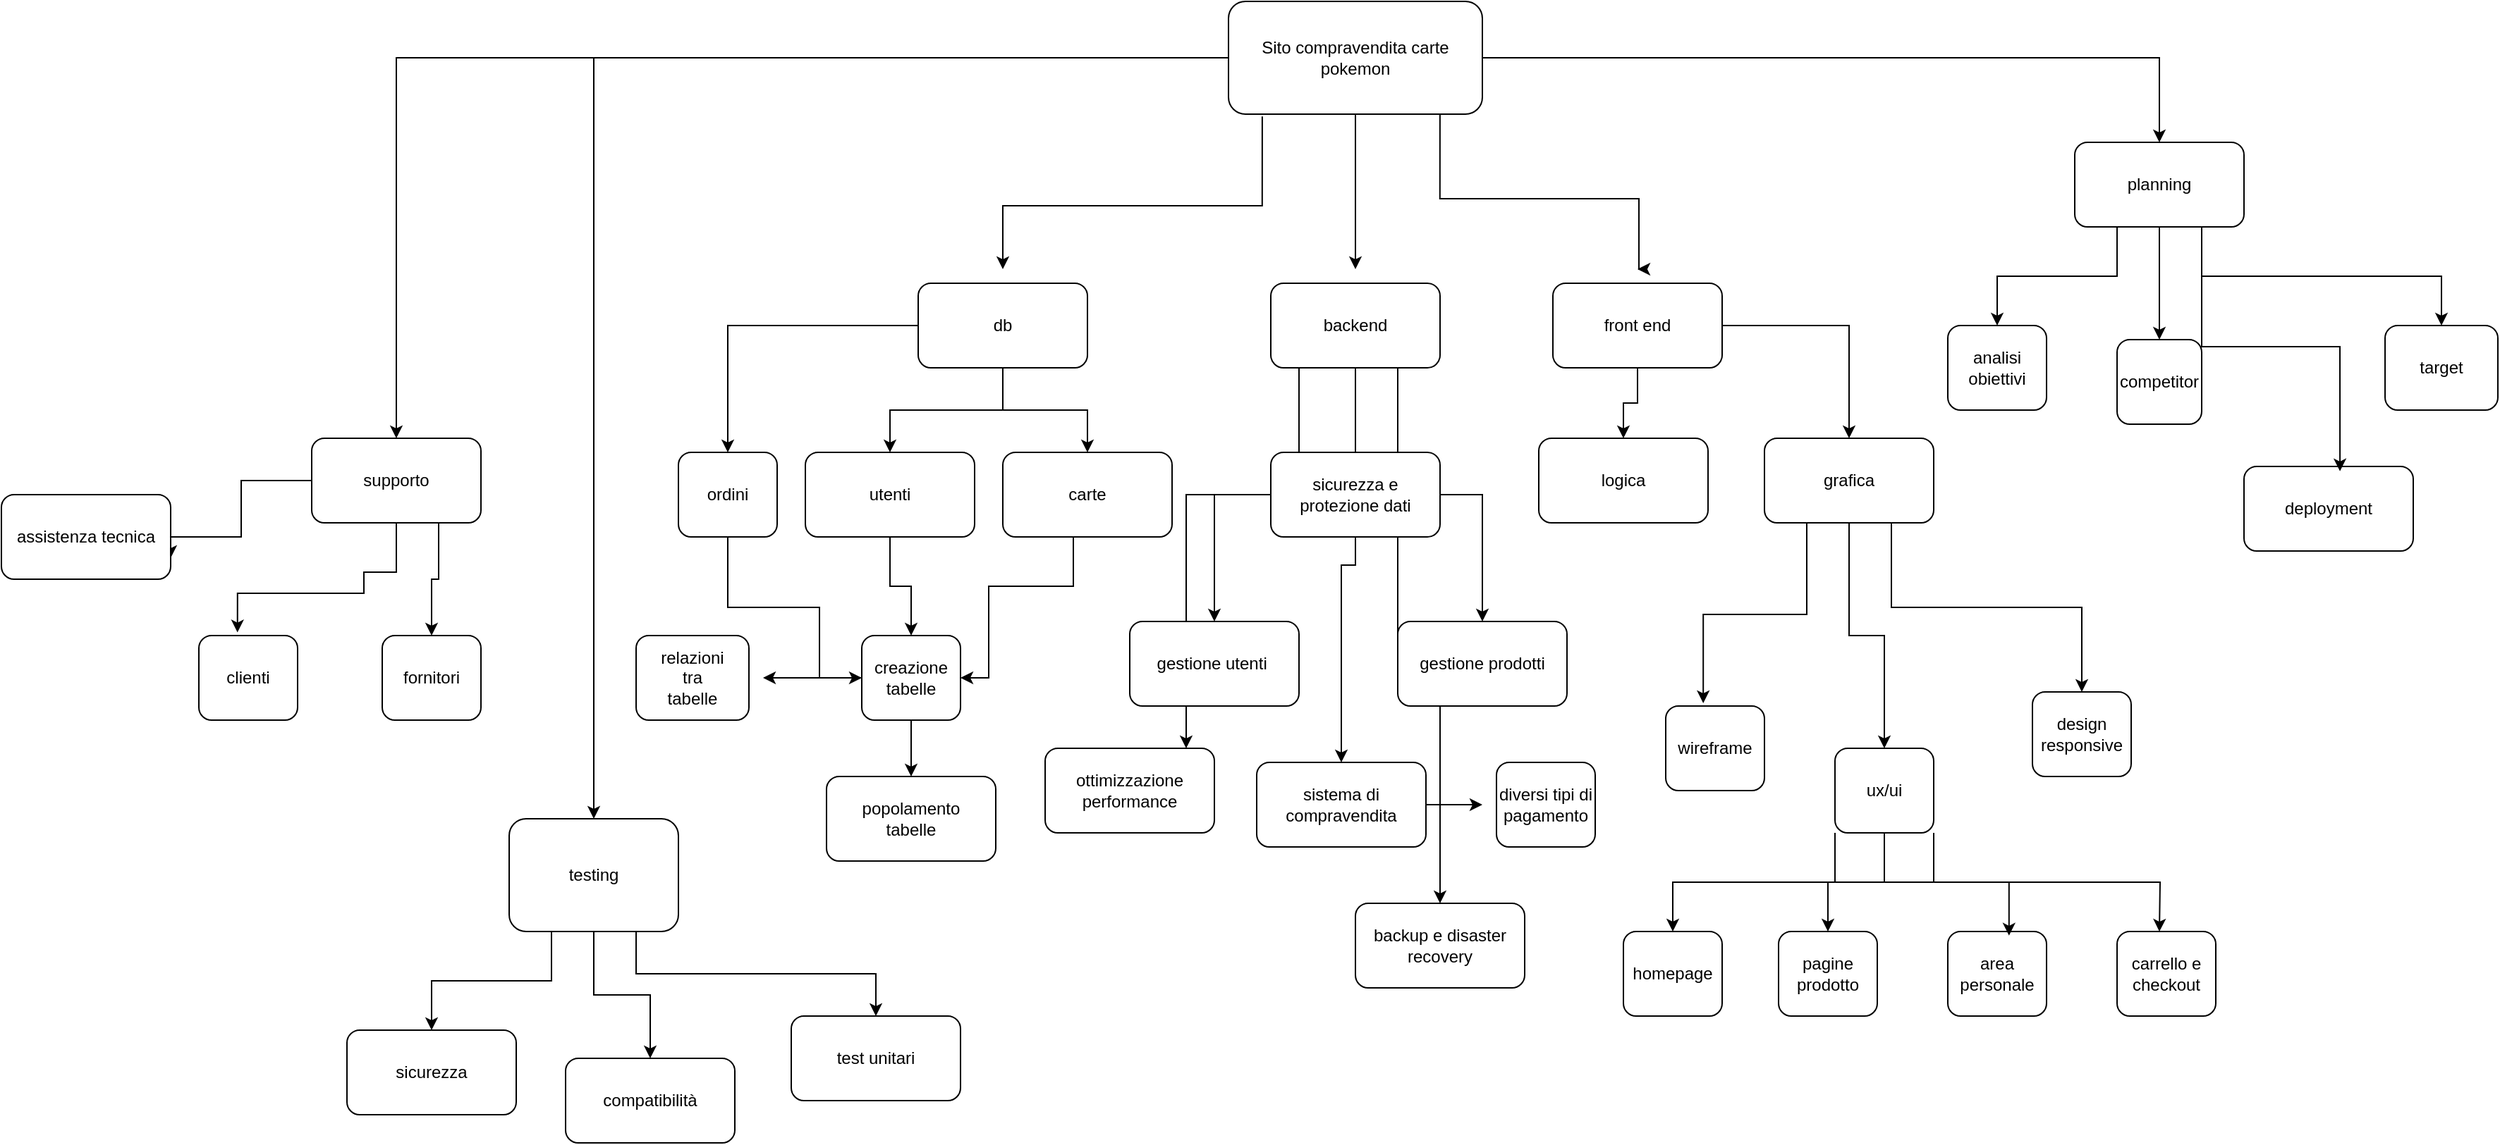 <mxfile version="26.0.9">
  <diagram name="Pagina-1" id="PNlVzYMmCjb39mS9XHfi">
    <mxGraphModel dx="1843" dy="1037" grid="1" gridSize="10" guides="1" tooltips="1" connect="1" arrows="1" fold="1" page="1" pageScale="1" pageWidth="10000" pageHeight="11609" background="#FFFFFF" math="0" shadow="0">
      <root>
        <mxCell id="0" />
        <mxCell id="1" parent="0" />
        <mxCell id="RnLmYLVZ_RP0CgdgaHuf-2" style="edgeStyle=orthogonalEdgeStyle;rounded=0;orthogonalLoop=1;jettySize=auto;html=1;exitX=0.133;exitY=1.02;exitDx=0;exitDy=0;exitPerimeter=0;" edge="1" parent="1" source="RnLmYLVZ_RP0CgdgaHuf-1">
          <mxGeometry relative="1" as="geometry">
            <mxPoint x="930" y="890" as="targetPoint" />
            <mxPoint x="1060" y="800" as="sourcePoint" />
            <Array as="points">
              <mxPoint x="1114" y="845" />
              <mxPoint x="930" y="845" />
            </Array>
          </mxGeometry>
        </mxCell>
        <mxCell id="RnLmYLVZ_RP0CgdgaHuf-3" style="edgeStyle=orthogonalEdgeStyle;rounded=0;orthogonalLoop=1;jettySize=auto;html=1;" edge="1" parent="1" source="RnLmYLVZ_RP0CgdgaHuf-1">
          <mxGeometry relative="1" as="geometry">
            <mxPoint x="1180" y="890" as="targetPoint" />
          </mxGeometry>
        </mxCell>
        <mxCell id="RnLmYLVZ_RP0CgdgaHuf-4" style="edgeStyle=orthogonalEdgeStyle;rounded=0;orthogonalLoop=1;jettySize=auto;html=1;exitX=0.833;exitY=1;exitDx=0;exitDy=0;exitPerimeter=0;" edge="1" parent="1" source="RnLmYLVZ_RP0CgdgaHuf-1">
          <mxGeometry relative="1" as="geometry">
            <mxPoint x="1380" y="890" as="targetPoint" />
            <mxPoint x="1240" y="840" as="sourcePoint" />
            <Array as="points">
              <mxPoint x="1240" y="840" />
              <mxPoint x="1381" y="840" />
            </Array>
          </mxGeometry>
        </mxCell>
        <mxCell id="RnLmYLVZ_RP0CgdgaHuf-22" style="edgeStyle=orthogonalEdgeStyle;rounded=0;orthogonalLoop=1;jettySize=auto;html=1;exitX=1;exitY=0.5;exitDx=0;exitDy=0;" edge="1" parent="1" source="RnLmYLVZ_RP0CgdgaHuf-1" target="RnLmYLVZ_RP0CgdgaHuf-21">
          <mxGeometry relative="1" as="geometry" />
        </mxCell>
        <mxCell id="RnLmYLVZ_RP0CgdgaHuf-68" style="edgeStyle=orthogonalEdgeStyle;rounded=0;orthogonalLoop=1;jettySize=auto;html=1;" edge="1" parent="1" source="RnLmYLVZ_RP0CgdgaHuf-1" target="RnLmYLVZ_RP0CgdgaHuf-69">
          <mxGeometry relative="1" as="geometry">
            <mxPoint x="840" y="740" as="targetPoint" />
          </mxGeometry>
        </mxCell>
        <mxCell id="RnLmYLVZ_RP0CgdgaHuf-107" style="edgeStyle=orthogonalEdgeStyle;rounded=0;orthogonalLoop=1;jettySize=auto;html=1;" edge="1" parent="1" source="RnLmYLVZ_RP0CgdgaHuf-1" target="RnLmYLVZ_RP0CgdgaHuf-81">
          <mxGeometry relative="1" as="geometry" />
        </mxCell>
        <mxCell id="RnLmYLVZ_RP0CgdgaHuf-1" value="Sito compravendita carte pokemon" style="rounded=1;whiteSpace=wrap;html=1;" vertex="1" parent="1">
          <mxGeometry x="1090" y="700" width="180" height="80" as="geometry" />
        </mxCell>
        <mxCell id="RnLmYLVZ_RP0CgdgaHuf-10" style="edgeStyle=orthogonalEdgeStyle;rounded=0;orthogonalLoop=1;jettySize=auto;html=1;entryX=0.5;entryY=0;entryDx=0;entryDy=0;" edge="1" parent="1" source="RnLmYLVZ_RP0CgdgaHuf-5" target="RnLmYLVZ_RP0CgdgaHuf-8">
          <mxGeometry relative="1" as="geometry" />
        </mxCell>
        <mxCell id="RnLmYLVZ_RP0CgdgaHuf-11" style="edgeStyle=orthogonalEdgeStyle;rounded=0;orthogonalLoop=1;jettySize=auto;html=1;entryX=0.5;entryY=0;entryDx=0;entryDy=0;" edge="1" parent="1" source="RnLmYLVZ_RP0CgdgaHuf-5" target="RnLmYLVZ_RP0CgdgaHuf-9">
          <mxGeometry relative="1" as="geometry" />
        </mxCell>
        <mxCell id="RnLmYLVZ_RP0CgdgaHuf-77" style="edgeStyle=orthogonalEdgeStyle;rounded=0;orthogonalLoop=1;jettySize=auto;html=1;exitX=0;exitY=0.5;exitDx=0;exitDy=0;entryX=0.5;entryY=0;entryDx=0;entryDy=0;" edge="1" parent="1" source="RnLmYLVZ_RP0CgdgaHuf-5" target="RnLmYLVZ_RP0CgdgaHuf-76">
          <mxGeometry relative="1" as="geometry" />
        </mxCell>
        <mxCell id="RnLmYLVZ_RP0CgdgaHuf-5" value="db" style="rounded=1;whiteSpace=wrap;html=1;" vertex="1" parent="1">
          <mxGeometry x="870" y="900" width="120" height="60" as="geometry" />
        </mxCell>
        <mxCell id="RnLmYLVZ_RP0CgdgaHuf-13" style="edgeStyle=orthogonalEdgeStyle;rounded=0;orthogonalLoop=1;jettySize=auto;html=1;entryX=0.5;entryY=0;entryDx=0;entryDy=0;" edge="1" parent="1" source="RnLmYLVZ_RP0CgdgaHuf-6" target="RnLmYLVZ_RP0CgdgaHuf-12">
          <mxGeometry relative="1" as="geometry">
            <Array as="points">
              <mxPoint x="1180" y="1050" />
              <mxPoint x="1080" y="1050" />
            </Array>
          </mxGeometry>
        </mxCell>
        <mxCell id="RnLmYLVZ_RP0CgdgaHuf-57" style="edgeStyle=orthogonalEdgeStyle;rounded=0;orthogonalLoop=1;jettySize=auto;html=1;entryX=0.5;entryY=0;entryDx=0;entryDy=0;" edge="1" parent="1" source="RnLmYLVZ_RP0CgdgaHuf-6" target="RnLmYLVZ_RP0CgdgaHuf-56">
          <mxGeometry relative="1" as="geometry" />
        </mxCell>
        <mxCell id="RnLmYLVZ_RP0CgdgaHuf-89" style="edgeStyle=orthogonalEdgeStyle;rounded=0;orthogonalLoop=1;jettySize=auto;html=1;exitX=0.25;exitY=1;exitDx=0;exitDy=0;" edge="1" parent="1" source="RnLmYLVZ_RP0CgdgaHuf-6" target="RnLmYLVZ_RP0CgdgaHuf-64">
          <mxGeometry relative="1" as="geometry">
            <Array as="points">
              <mxPoint x="1140" y="960" />
              <mxPoint x="1140" y="1050" />
              <mxPoint x="1060" y="1050" />
            </Array>
          </mxGeometry>
        </mxCell>
        <mxCell id="RnLmYLVZ_RP0CgdgaHuf-90" style="edgeStyle=orthogonalEdgeStyle;rounded=0;orthogonalLoop=1;jettySize=auto;html=1;exitX=0.75;exitY=1;exitDx=0;exitDy=0;entryX=0.5;entryY=0;entryDx=0;entryDy=0;" edge="1" parent="1" source="RnLmYLVZ_RP0CgdgaHuf-6" target="RnLmYLVZ_RP0CgdgaHuf-66">
          <mxGeometry relative="1" as="geometry">
            <Array as="points">
              <mxPoint x="1210" y="1150" />
              <mxPoint x="1240" y="1150" />
            </Array>
          </mxGeometry>
        </mxCell>
        <mxCell id="RnLmYLVZ_RP0CgdgaHuf-6" value="backend" style="rounded=1;whiteSpace=wrap;html=1;" vertex="1" parent="1">
          <mxGeometry x="1120" y="900" width="120" height="60" as="geometry" />
        </mxCell>
        <mxCell id="RnLmYLVZ_RP0CgdgaHuf-15" style="edgeStyle=orthogonalEdgeStyle;rounded=0;orthogonalLoop=1;jettySize=auto;html=1;" edge="1" parent="1" source="RnLmYLVZ_RP0CgdgaHuf-7" target="RnLmYLVZ_RP0CgdgaHuf-14">
          <mxGeometry relative="1" as="geometry" />
        </mxCell>
        <mxCell id="RnLmYLVZ_RP0CgdgaHuf-17" style="edgeStyle=orthogonalEdgeStyle;rounded=0;orthogonalLoop=1;jettySize=auto;html=1;entryX=0.5;entryY=0;entryDx=0;entryDy=0;" edge="1" parent="1" source="RnLmYLVZ_RP0CgdgaHuf-7" target="RnLmYLVZ_RP0CgdgaHuf-16">
          <mxGeometry relative="1" as="geometry" />
        </mxCell>
        <mxCell id="RnLmYLVZ_RP0CgdgaHuf-7" value="front end" style="rounded=1;whiteSpace=wrap;html=1;" vertex="1" parent="1">
          <mxGeometry x="1320" y="900" width="120" height="60" as="geometry" />
        </mxCell>
        <mxCell id="RnLmYLVZ_RP0CgdgaHuf-92" value="" style="edgeStyle=orthogonalEdgeStyle;rounded=0;orthogonalLoop=1;jettySize=auto;html=1;" edge="1" parent="1" source="RnLmYLVZ_RP0CgdgaHuf-8" target="RnLmYLVZ_RP0CgdgaHuf-91">
          <mxGeometry relative="1" as="geometry" />
        </mxCell>
        <mxCell id="RnLmYLVZ_RP0CgdgaHuf-8" value="utenti" style="rounded=1;whiteSpace=wrap;html=1;" vertex="1" parent="1">
          <mxGeometry x="790" y="1020" width="120" height="60" as="geometry" />
        </mxCell>
        <mxCell id="RnLmYLVZ_RP0CgdgaHuf-67" style="edgeStyle=orthogonalEdgeStyle;rounded=0;orthogonalLoop=1;jettySize=auto;html=1;exitX=0.5;exitY=1;exitDx=0;exitDy=0;" edge="1" parent="1" source="RnLmYLVZ_RP0CgdgaHuf-9">
          <mxGeometry relative="1" as="geometry">
            <mxPoint x="989.647" y="1080" as="targetPoint" />
          </mxGeometry>
        </mxCell>
        <mxCell id="RnLmYLVZ_RP0CgdgaHuf-95" style="edgeStyle=orthogonalEdgeStyle;rounded=0;orthogonalLoop=1;jettySize=auto;html=1;entryX=1;entryY=0.5;entryDx=0;entryDy=0;" edge="1" parent="1" source="RnLmYLVZ_RP0CgdgaHuf-9" target="RnLmYLVZ_RP0CgdgaHuf-91">
          <mxGeometry relative="1" as="geometry">
            <Array as="points">
              <mxPoint x="980" y="1115" />
              <mxPoint x="920" y="1115" />
              <mxPoint x="920" y="1180" />
            </Array>
          </mxGeometry>
        </mxCell>
        <mxCell id="RnLmYLVZ_RP0CgdgaHuf-9" value="carte" style="rounded=1;whiteSpace=wrap;html=1;" vertex="1" parent="1">
          <mxGeometry x="930" y="1020" width="120" height="60" as="geometry" />
        </mxCell>
        <mxCell id="RnLmYLVZ_RP0CgdgaHuf-12" value="gestione utenti&amp;nbsp;" style="rounded=1;whiteSpace=wrap;html=1;" vertex="1" parent="1">
          <mxGeometry x="1020" y="1140" width="120" height="60" as="geometry" />
        </mxCell>
        <mxCell id="RnLmYLVZ_RP0CgdgaHuf-33" style="edgeStyle=orthogonalEdgeStyle;rounded=0;orthogonalLoop=1;jettySize=auto;html=1;exitX=0.5;exitY=1;exitDx=0;exitDy=0;entryX=0.5;entryY=0;entryDx=0;entryDy=0;" edge="1" parent="1" source="RnLmYLVZ_RP0CgdgaHuf-14" target="RnLmYLVZ_RP0CgdgaHuf-30">
          <mxGeometry relative="1" as="geometry" />
        </mxCell>
        <mxCell id="RnLmYLVZ_RP0CgdgaHuf-34" style="edgeStyle=orthogonalEdgeStyle;rounded=0;orthogonalLoop=1;jettySize=auto;html=1;exitX=0.75;exitY=1;exitDx=0;exitDy=0;entryX=0.5;entryY=0;entryDx=0;entryDy=0;" edge="1" parent="1" source="RnLmYLVZ_RP0CgdgaHuf-14" target="RnLmYLVZ_RP0CgdgaHuf-31">
          <mxGeometry relative="1" as="geometry" />
        </mxCell>
        <mxCell id="RnLmYLVZ_RP0CgdgaHuf-14" value="grafica" style="rounded=1;whiteSpace=wrap;html=1;" vertex="1" parent="1">
          <mxGeometry x="1470" y="1010" width="120" height="60" as="geometry" />
        </mxCell>
        <mxCell id="RnLmYLVZ_RP0CgdgaHuf-16" value="logica" style="rounded=1;whiteSpace=wrap;html=1;" vertex="1" parent="1">
          <mxGeometry x="1310" y="1010" width="120" height="60" as="geometry" />
        </mxCell>
        <mxCell id="RnLmYLVZ_RP0CgdgaHuf-20" value="deployment" style="rounded=1;whiteSpace=wrap;html=1;" vertex="1" parent="1">
          <mxGeometry x="1810" y="1030" width="120" height="60" as="geometry" />
        </mxCell>
        <mxCell id="RnLmYLVZ_RP0CgdgaHuf-24" style="edgeStyle=orthogonalEdgeStyle;rounded=0;orthogonalLoop=1;jettySize=auto;html=1;exitX=0.25;exitY=1;exitDx=0;exitDy=0;entryX=0.5;entryY=0;entryDx=0;entryDy=0;" edge="1" parent="1" source="RnLmYLVZ_RP0CgdgaHuf-21" target="RnLmYLVZ_RP0CgdgaHuf-23">
          <mxGeometry relative="1" as="geometry" />
        </mxCell>
        <mxCell id="RnLmYLVZ_RP0CgdgaHuf-26" style="edgeStyle=orthogonalEdgeStyle;rounded=0;orthogonalLoop=1;jettySize=auto;html=1;exitX=0.5;exitY=1;exitDx=0;exitDy=0;" edge="1" parent="1" source="RnLmYLVZ_RP0CgdgaHuf-21" target="RnLmYLVZ_RP0CgdgaHuf-25">
          <mxGeometry relative="1" as="geometry" />
        </mxCell>
        <mxCell id="RnLmYLVZ_RP0CgdgaHuf-28" style="edgeStyle=orthogonalEdgeStyle;rounded=0;orthogonalLoop=1;jettySize=auto;html=1;exitX=0.75;exitY=1;exitDx=0;exitDy=0;entryX=0.5;entryY=0;entryDx=0;entryDy=0;" edge="1" parent="1" source="RnLmYLVZ_RP0CgdgaHuf-21" target="RnLmYLVZ_RP0CgdgaHuf-27">
          <mxGeometry relative="1" as="geometry" />
        </mxCell>
        <mxCell id="RnLmYLVZ_RP0CgdgaHuf-21" value="planning" style="rounded=1;whiteSpace=wrap;html=1;" vertex="1" parent="1">
          <mxGeometry x="1690" y="800" width="120" height="60" as="geometry" />
        </mxCell>
        <mxCell id="RnLmYLVZ_RP0CgdgaHuf-23" value="analisi obiettivi" style="rounded=1;whiteSpace=wrap;html=1;" vertex="1" parent="1">
          <mxGeometry x="1600" y="930" width="70" height="60" as="geometry" />
        </mxCell>
        <mxCell id="RnLmYLVZ_RP0CgdgaHuf-25" value="competitor" style="rounded=1;whiteSpace=wrap;html=1;" vertex="1" parent="1">
          <mxGeometry x="1720" y="940" width="60" height="60" as="geometry" />
        </mxCell>
        <mxCell id="RnLmYLVZ_RP0CgdgaHuf-27" value="target" style="rounded=1;whiteSpace=wrap;html=1;" vertex="1" parent="1">
          <mxGeometry x="1910" y="930" width="80" height="60" as="geometry" />
        </mxCell>
        <mxCell id="RnLmYLVZ_RP0CgdgaHuf-29" value="wireframe" style="rounded=1;whiteSpace=wrap;html=1;" vertex="1" parent="1">
          <mxGeometry x="1400" y="1200" width="70" height="60" as="geometry" />
        </mxCell>
        <mxCell id="RnLmYLVZ_RP0CgdgaHuf-49" style="edgeStyle=orthogonalEdgeStyle;rounded=0;orthogonalLoop=1;jettySize=auto;html=1;entryX=0.5;entryY=0;entryDx=0;entryDy=0;" edge="1" parent="1" source="RnLmYLVZ_RP0CgdgaHuf-30" target="RnLmYLVZ_RP0CgdgaHuf-46">
          <mxGeometry relative="1" as="geometry" />
        </mxCell>
        <mxCell id="RnLmYLVZ_RP0CgdgaHuf-51" style="edgeStyle=orthogonalEdgeStyle;rounded=0;orthogonalLoop=1;jettySize=auto;html=1;exitX=1;exitY=1;exitDx=0;exitDy=0;" edge="1" parent="1" source="RnLmYLVZ_RP0CgdgaHuf-30">
          <mxGeometry relative="1" as="geometry">
            <mxPoint x="1750" y="1360" as="targetPoint" />
          </mxGeometry>
        </mxCell>
        <mxCell id="RnLmYLVZ_RP0CgdgaHuf-52" style="edgeStyle=orthogonalEdgeStyle;rounded=0;orthogonalLoop=1;jettySize=auto;html=1;exitX=0;exitY=1;exitDx=0;exitDy=0;entryX=0.5;entryY=0;entryDx=0;entryDy=0;" edge="1" parent="1" source="RnLmYLVZ_RP0CgdgaHuf-30" target="RnLmYLVZ_RP0CgdgaHuf-45">
          <mxGeometry relative="1" as="geometry" />
        </mxCell>
        <mxCell id="RnLmYLVZ_RP0CgdgaHuf-30" value="ux/ui" style="rounded=1;whiteSpace=wrap;html=1;" vertex="1" parent="1">
          <mxGeometry x="1520" y="1230" width="70" height="60" as="geometry" />
        </mxCell>
        <mxCell id="RnLmYLVZ_RP0CgdgaHuf-31" value="design responsive" style="rounded=1;whiteSpace=wrap;html=1;" vertex="1" parent="1">
          <mxGeometry x="1660" y="1190" width="70" height="60" as="geometry" />
        </mxCell>
        <mxCell id="RnLmYLVZ_RP0CgdgaHuf-32" style="edgeStyle=orthogonalEdgeStyle;rounded=0;orthogonalLoop=1;jettySize=auto;html=1;exitX=0.25;exitY=1;exitDx=0;exitDy=0;entryX=0.38;entryY=-0.034;entryDx=0;entryDy=0;entryPerimeter=0;" edge="1" parent="1" source="RnLmYLVZ_RP0CgdgaHuf-14" target="RnLmYLVZ_RP0CgdgaHuf-29">
          <mxGeometry relative="1" as="geometry" />
        </mxCell>
        <mxCell id="RnLmYLVZ_RP0CgdgaHuf-45" value="homepage" style="rounded=1;whiteSpace=wrap;html=1;" vertex="1" parent="1">
          <mxGeometry x="1370" y="1360" width="70" height="60" as="geometry" />
        </mxCell>
        <mxCell id="RnLmYLVZ_RP0CgdgaHuf-46" value="pagine prodotto" style="rounded=1;whiteSpace=wrap;html=1;" vertex="1" parent="1">
          <mxGeometry x="1480" y="1360" width="70" height="60" as="geometry" />
        </mxCell>
        <mxCell id="RnLmYLVZ_RP0CgdgaHuf-47" value="area personale" style="rounded=1;whiteSpace=wrap;html=1;" vertex="1" parent="1">
          <mxGeometry x="1600" y="1360" width="70" height="60" as="geometry" />
        </mxCell>
        <mxCell id="RnLmYLVZ_RP0CgdgaHuf-48" value="carrello e checkout" style="rounded=1;whiteSpace=wrap;html=1;" vertex="1" parent="1">
          <mxGeometry x="1720" y="1360" width="70" height="60" as="geometry" />
        </mxCell>
        <mxCell id="RnLmYLVZ_RP0CgdgaHuf-50" style="edgeStyle=orthogonalEdgeStyle;rounded=0;orthogonalLoop=1;jettySize=auto;html=1;exitX=0.5;exitY=1;exitDx=0;exitDy=0;entryX=0.62;entryY=0.048;entryDx=0;entryDy=0;entryPerimeter=0;" edge="1" parent="1" source="RnLmYLVZ_RP0CgdgaHuf-30" target="RnLmYLVZ_RP0CgdgaHuf-47">
          <mxGeometry relative="1" as="geometry" />
        </mxCell>
        <mxCell id="RnLmYLVZ_RP0CgdgaHuf-54" value="gestione prodotti" style="rounded=1;whiteSpace=wrap;html=1;" vertex="1" parent="1">
          <mxGeometry x="1210" y="1140" width="120" height="60" as="geometry" />
        </mxCell>
        <mxCell id="RnLmYLVZ_RP0CgdgaHuf-55" style="edgeStyle=orthogonalEdgeStyle;rounded=0;orthogonalLoop=1;jettySize=auto;html=1;" edge="1" parent="1" source="RnLmYLVZ_RP0CgdgaHuf-6">
          <mxGeometry relative="1" as="geometry">
            <mxPoint x="1270" y="1140" as="targetPoint" />
            <Array as="points">
              <mxPoint x="1180" y="1050" />
              <mxPoint x="1270" y="1050" />
            </Array>
          </mxGeometry>
        </mxCell>
        <mxCell id="RnLmYLVZ_RP0CgdgaHuf-58" style="edgeStyle=orthogonalEdgeStyle;rounded=0;orthogonalLoop=1;jettySize=auto;html=1;" edge="1" parent="1" source="RnLmYLVZ_RP0CgdgaHuf-56">
          <mxGeometry relative="1" as="geometry">
            <mxPoint x="1270" y="1270" as="targetPoint" />
          </mxGeometry>
        </mxCell>
        <mxCell id="RnLmYLVZ_RP0CgdgaHuf-56" value="sistema di compravendita" style="rounded=1;whiteSpace=wrap;html=1;" vertex="1" parent="1">
          <mxGeometry x="1110" y="1240" width="120" height="60" as="geometry" />
        </mxCell>
        <mxCell id="RnLmYLVZ_RP0CgdgaHuf-59" value="diversi tipi di pagamento" style="rounded=1;whiteSpace=wrap;html=1;" vertex="1" parent="1">
          <mxGeometry x="1280" y="1240" width="70" height="60" as="geometry" />
        </mxCell>
        <mxCell id="RnLmYLVZ_RP0CgdgaHuf-60" value="sicurezza e protezione dati" style="rounded=1;whiteSpace=wrap;html=1;" vertex="1" parent="1">
          <mxGeometry x="1120" y="1020" width="120" height="60" as="geometry" />
        </mxCell>
        <mxCell id="RnLmYLVZ_RP0CgdgaHuf-61" style="edgeStyle=orthogonalEdgeStyle;rounded=0;orthogonalLoop=1;jettySize=auto;html=1;exitX=0.75;exitY=1;exitDx=0;exitDy=0;entryX=0.567;entryY=0.057;entryDx=0;entryDy=0;entryPerimeter=0;" edge="1" parent="1" source="RnLmYLVZ_RP0CgdgaHuf-21" target="RnLmYLVZ_RP0CgdgaHuf-20">
          <mxGeometry relative="1" as="geometry" />
        </mxCell>
        <mxCell id="RnLmYLVZ_RP0CgdgaHuf-64" value="ottimizzazione performance" style="rounded=1;whiteSpace=wrap;html=1;" vertex="1" parent="1">
          <mxGeometry x="960" y="1230" width="120" height="60" as="geometry" />
        </mxCell>
        <mxCell id="RnLmYLVZ_RP0CgdgaHuf-66" value="backup e disaster recovery" style="rounded=1;whiteSpace=wrap;html=1;" vertex="1" parent="1">
          <mxGeometry x="1180" y="1340" width="120" height="60" as="geometry" />
        </mxCell>
        <mxCell id="RnLmYLVZ_RP0CgdgaHuf-71" style="edgeStyle=orthogonalEdgeStyle;rounded=0;orthogonalLoop=1;jettySize=auto;html=1;exitX=0.25;exitY=1;exitDx=0;exitDy=0;entryX=0.5;entryY=0;entryDx=0;entryDy=0;" edge="1" parent="1" source="RnLmYLVZ_RP0CgdgaHuf-69" target="RnLmYLVZ_RP0CgdgaHuf-70">
          <mxGeometry relative="1" as="geometry" />
        </mxCell>
        <mxCell id="RnLmYLVZ_RP0CgdgaHuf-73" style="edgeStyle=orthogonalEdgeStyle;rounded=0;orthogonalLoop=1;jettySize=auto;html=1;exitX=0.5;exitY=1;exitDx=0;exitDy=0;entryX=0.5;entryY=0;entryDx=0;entryDy=0;" edge="1" parent="1" source="RnLmYLVZ_RP0CgdgaHuf-69" target="RnLmYLVZ_RP0CgdgaHuf-72">
          <mxGeometry relative="1" as="geometry" />
        </mxCell>
        <mxCell id="RnLmYLVZ_RP0CgdgaHuf-75" style="edgeStyle=orthogonalEdgeStyle;rounded=0;orthogonalLoop=1;jettySize=auto;html=1;exitX=0.75;exitY=1;exitDx=0;exitDy=0;entryX=0.5;entryY=0;entryDx=0;entryDy=0;" edge="1" parent="1" source="RnLmYLVZ_RP0CgdgaHuf-69" target="RnLmYLVZ_RP0CgdgaHuf-74">
          <mxGeometry relative="1" as="geometry" />
        </mxCell>
        <mxCell id="RnLmYLVZ_RP0CgdgaHuf-69" value="testing" style="rounded=1;whiteSpace=wrap;html=1;" vertex="1" parent="1">
          <mxGeometry x="580" y="1280" width="120" height="80" as="geometry" />
        </mxCell>
        <mxCell id="RnLmYLVZ_RP0CgdgaHuf-70" value="sicurezza" style="rounded=1;whiteSpace=wrap;html=1;" vertex="1" parent="1">
          <mxGeometry x="465" y="1430" width="120" height="60" as="geometry" />
        </mxCell>
        <mxCell id="RnLmYLVZ_RP0CgdgaHuf-72" value="compatibilità" style="rounded=1;whiteSpace=wrap;html=1;" vertex="1" parent="1">
          <mxGeometry x="620" y="1450" width="120" height="60" as="geometry" />
        </mxCell>
        <mxCell id="RnLmYLVZ_RP0CgdgaHuf-74" value="test unitari" style="rounded=1;whiteSpace=wrap;html=1;" vertex="1" parent="1">
          <mxGeometry x="780" y="1420" width="120" height="60" as="geometry" />
        </mxCell>
        <mxCell id="RnLmYLVZ_RP0CgdgaHuf-94" style="edgeStyle=orthogonalEdgeStyle;rounded=0;orthogonalLoop=1;jettySize=auto;html=1;entryX=0;entryY=0.5;entryDx=0;entryDy=0;" edge="1" parent="1" source="RnLmYLVZ_RP0CgdgaHuf-76" target="RnLmYLVZ_RP0CgdgaHuf-91">
          <mxGeometry relative="1" as="geometry">
            <Array as="points">
              <mxPoint x="735" y="1130" />
              <mxPoint x="800" y="1130" />
              <mxPoint x="800" y="1180" />
            </Array>
          </mxGeometry>
        </mxCell>
        <mxCell id="RnLmYLVZ_RP0CgdgaHuf-76" value="ordini" style="rounded=1;whiteSpace=wrap;html=1;" vertex="1" parent="1">
          <mxGeometry x="700" y="1020" width="70" height="60" as="geometry" />
        </mxCell>
        <mxCell id="RnLmYLVZ_RP0CgdgaHuf-82" style="edgeStyle=orthogonalEdgeStyle;rounded=0;orthogonalLoop=1;jettySize=auto;html=1;entryX=1;entryY=0.75;entryDx=0;entryDy=0;" edge="1" parent="1" source="RnLmYLVZ_RP0CgdgaHuf-81" target="RnLmYLVZ_RP0CgdgaHuf-83">
          <mxGeometry relative="1" as="geometry">
            <mxPoint x="370" y="1130" as="targetPoint" />
            <Array as="points">
              <mxPoint x="390" y="1040" />
              <mxPoint x="390" y="1080" />
              <mxPoint x="340" y="1080" />
            </Array>
          </mxGeometry>
        </mxCell>
        <mxCell id="RnLmYLVZ_RP0CgdgaHuf-84" style="edgeStyle=orthogonalEdgeStyle;rounded=0;orthogonalLoop=1;jettySize=auto;html=1;entryX=0.391;entryY=-0.037;entryDx=0;entryDy=0;entryPerimeter=0;" edge="1" parent="1" source="RnLmYLVZ_RP0CgdgaHuf-81" target="RnLmYLVZ_RP0CgdgaHuf-85">
          <mxGeometry relative="1" as="geometry">
            <mxPoint x="500" y="1130" as="targetPoint" />
            <Array as="points">
              <mxPoint x="500" y="1105" />
              <mxPoint x="477" y="1105" />
              <mxPoint x="477" y="1120" />
              <mxPoint x="387" y="1120" />
            </Array>
          </mxGeometry>
        </mxCell>
        <mxCell id="RnLmYLVZ_RP0CgdgaHuf-87" style="edgeStyle=orthogonalEdgeStyle;rounded=0;orthogonalLoop=1;jettySize=auto;html=1;exitX=0.75;exitY=1;exitDx=0;exitDy=0;entryX=0.5;entryY=0;entryDx=0;entryDy=0;" edge="1" parent="1" source="RnLmYLVZ_RP0CgdgaHuf-81" target="RnLmYLVZ_RP0CgdgaHuf-86">
          <mxGeometry relative="1" as="geometry" />
        </mxCell>
        <mxCell id="RnLmYLVZ_RP0CgdgaHuf-81" value="supporto" style="rounded=1;whiteSpace=wrap;html=1;" vertex="1" parent="1">
          <mxGeometry x="440" y="1010" width="120" height="60" as="geometry" />
        </mxCell>
        <mxCell id="RnLmYLVZ_RP0CgdgaHuf-83" value="assistenza tecnica" style="rounded=1;whiteSpace=wrap;html=1;" vertex="1" parent="1">
          <mxGeometry x="220" y="1050" width="120" height="60" as="geometry" />
        </mxCell>
        <mxCell id="RnLmYLVZ_RP0CgdgaHuf-85" value="clienti" style="rounded=1;whiteSpace=wrap;html=1;" vertex="1" parent="1">
          <mxGeometry x="360" y="1150" width="70" height="60" as="geometry" />
        </mxCell>
        <mxCell id="RnLmYLVZ_RP0CgdgaHuf-86" value="fornitori" style="rounded=1;whiteSpace=wrap;html=1;" vertex="1" parent="1">
          <mxGeometry x="490" y="1150" width="70" height="60" as="geometry" />
        </mxCell>
        <mxCell id="RnLmYLVZ_RP0CgdgaHuf-103" style="edgeStyle=orthogonalEdgeStyle;rounded=0;orthogonalLoop=1;jettySize=auto;html=1;" edge="1" parent="1" source="RnLmYLVZ_RP0CgdgaHuf-91">
          <mxGeometry relative="1" as="geometry">
            <mxPoint x="865" y="1250" as="targetPoint" />
          </mxGeometry>
        </mxCell>
        <mxCell id="RnLmYLVZ_RP0CgdgaHuf-105" style="edgeStyle=orthogonalEdgeStyle;rounded=0;orthogonalLoop=1;jettySize=auto;html=1;" edge="1" parent="1" source="RnLmYLVZ_RP0CgdgaHuf-91">
          <mxGeometry relative="1" as="geometry">
            <mxPoint x="760" y="1180" as="targetPoint" />
          </mxGeometry>
        </mxCell>
        <mxCell id="RnLmYLVZ_RP0CgdgaHuf-91" value="creazione tabelle" style="whiteSpace=wrap;html=1;rounded=1;" vertex="1" parent="1">
          <mxGeometry x="830" y="1150" width="70" height="60" as="geometry" />
        </mxCell>
        <mxCell id="RnLmYLVZ_RP0CgdgaHuf-104" value="popolamento&lt;div&gt;&lt;span style=&quot;background-color: transparent; color: light-dark(rgb(0, 0, 0), rgb(255, 255, 255));&quot;&gt;tabelle&lt;/span&gt;&lt;/div&gt;" style="rounded=1;whiteSpace=wrap;html=1;" vertex="1" parent="1">
          <mxGeometry x="805" y="1250" width="120" height="60" as="geometry" />
        </mxCell>
        <mxCell id="RnLmYLVZ_RP0CgdgaHuf-106" value="relazioni&lt;div&gt;tra&lt;/div&gt;&lt;div&gt;tabelle&lt;/div&gt;" style="rounded=1;whiteSpace=wrap;html=1;" vertex="1" parent="1">
          <mxGeometry x="670" y="1150" width="80" height="60" as="geometry" />
        </mxCell>
      </root>
    </mxGraphModel>
  </diagram>
</mxfile>
